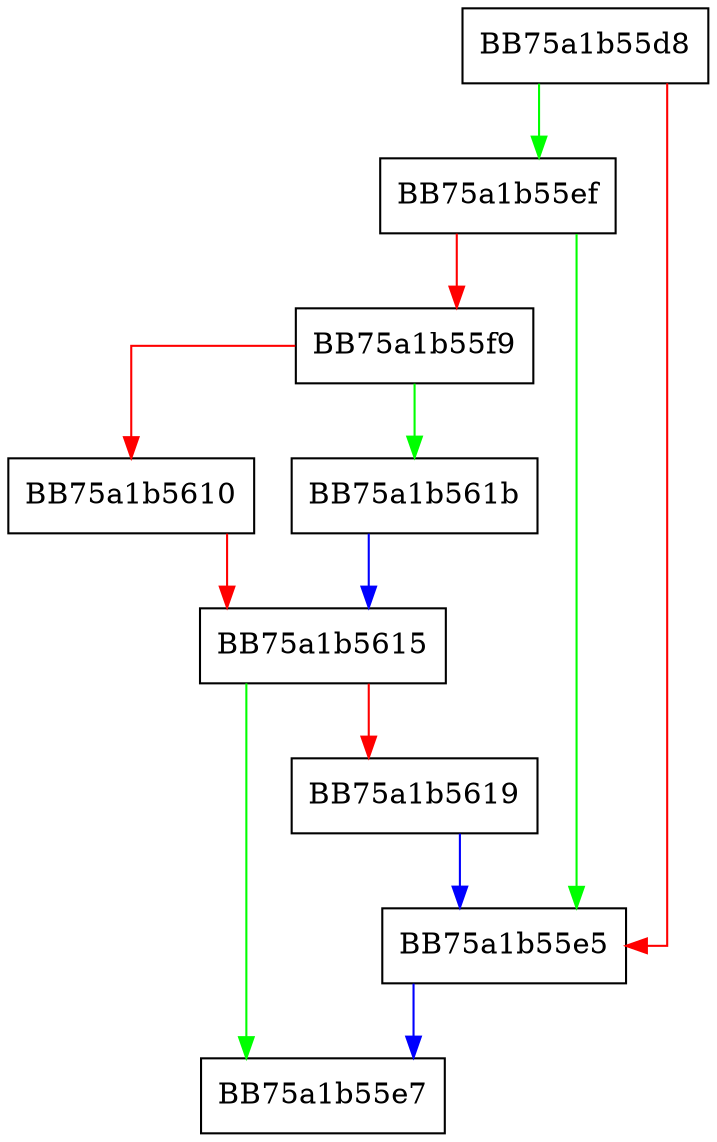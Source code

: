 digraph is_BB_full {
  node [shape="box"];
  graph [splines=ortho];
  BB75a1b55d8 -> BB75a1b55ef [color="green"];
  BB75a1b55d8 -> BB75a1b55e5 [color="red"];
  BB75a1b55e5 -> BB75a1b55e7 [color="blue"];
  BB75a1b55ef -> BB75a1b55e5 [color="green"];
  BB75a1b55ef -> BB75a1b55f9 [color="red"];
  BB75a1b55f9 -> BB75a1b561b [color="green"];
  BB75a1b55f9 -> BB75a1b5610 [color="red"];
  BB75a1b5610 -> BB75a1b5615 [color="red"];
  BB75a1b5615 -> BB75a1b55e7 [color="green"];
  BB75a1b5615 -> BB75a1b5619 [color="red"];
  BB75a1b5619 -> BB75a1b55e5 [color="blue"];
  BB75a1b561b -> BB75a1b5615 [color="blue"];
}